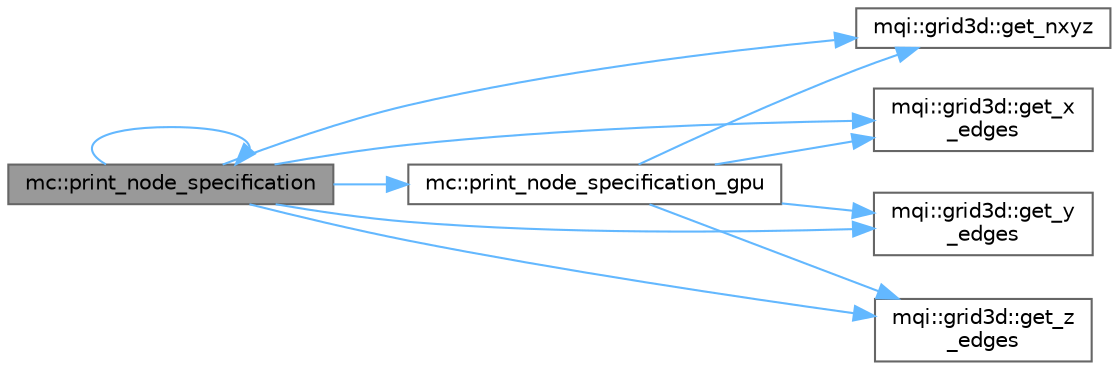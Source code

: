 digraph "mc::print_node_specification"
{
 // LATEX_PDF_SIZE
  bgcolor="transparent";
  edge [fontname=Helvetica,fontsize=10,labelfontname=Helvetica,labelfontsize=10];
  node [fontname=Helvetica,fontsize=10,shape=box,height=0.2,width=0.4];
  rankdir="LR";
  Node1 [id="Node000001",label="mc::print_node_specification",height=0.2,width=0.4,color="gray40", fillcolor="grey60", style="filled", fontcolor="black",tooltip="CUDA kernel to print the specifications of a node and its children."];
  Node1 -> Node2 [id="edge1_Node000001_Node000002",color="steelblue1",style="solid",tooltip=" "];
  Node2 [id="Node000002",label="mqi::grid3d::get_nxyz",height=0.2,width=0.4,color="grey40", fillcolor="white", style="filled",URL="$classmqi_1_1grid3d.html#ad2ce2ce3583b02a860b0ba883418c924",tooltip="Gets the dimensions of the grid (number of voxels)."];
  Node1 -> Node3 [id="edge2_Node000001_Node000003",color="steelblue1",style="solid",tooltip=" "];
  Node3 [id="Node000003",label="mqi::grid3d::get_x\l_edges",height=0.2,width=0.4,color="grey40", fillcolor="white", style="filled",URL="$classmqi_1_1grid3d.html#a39ca84cdae9fae75801fb416cd7d3288",tooltip="Gets the array of x-edge coordinates."];
  Node1 -> Node4 [id="edge3_Node000001_Node000004",color="steelblue1",style="solid",tooltip=" "];
  Node4 [id="Node000004",label="mqi::grid3d::get_y\l_edges",height=0.2,width=0.4,color="grey40", fillcolor="white", style="filled",URL="$classmqi_1_1grid3d.html#a9dc2274b42225b30814f1bf104ffdd48",tooltip="Gets the array of y-edge coordinates."];
  Node1 -> Node5 [id="edge4_Node000001_Node000005",color="steelblue1",style="solid",tooltip=" "];
  Node5 [id="Node000005",label="mqi::grid3d::get_z\l_edges",height=0.2,width=0.4,color="grey40", fillcolor="white", style="filled",URL="$classmqi_1_1grid3d.html#a31aef33bc66488c4bda974f5fab1f205",tooltip="Gets the array of z-edge coordinates."];
  Node1 -> Node1 [id="edge5_Node000001_Node000001",color="steelblue1",style="solid",tooltip=" "];
  Node1 -> Node6 [id="edge6_Node000001_Node000006",color="steelblue1",style="solid",tooltip=" "];
  Node6 [id="Node000006",label="mc::print_node_specification_gpu",height=0.2,width=0.4,color="grey40", fillcolor="white", style="filled",URL="$namespacemc.html#ab3ce3bd834691406abf7691ce60b31c7",tooltip="CUDA device function to print the specifications of a node on the GPU."];
  Node6 -> Node2 [id="edge7_Node000006_Node000002",color="steelblue1",style="solid",tooltip=" "];
  Node6 -> Node3 [id="edge8_Node000006_Node000003",color="steelblue1",style="solid",tooltip=" "];
  Node6 -> Node4 [id="edge9_Node000006_Node000004",color="steelblue1",style="solid",tooltip=" "];
  Node6 -> Node5 [id="edge10_Node000006_Node000005",color="steelblue1",style="solid",tooltip=" "];
}
